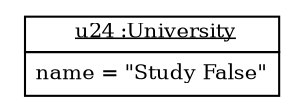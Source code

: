 graph ObjectDiagram {
   node [shape = none, fontsize = 10];
   edge [fontsize = 10];
   compound=true;

u24 [label=<<table border='0' cellborder='1' cellspacing='0'> <tr> <td href="../examples/org/sdmlib/examples/studyright/University.java"> <u>u24 :University</u></td></tr><tr><td><table border='0' cellborder='0' cellspacing='0'><tr><td align='left'>name = "Study False"</td></tr></table></td></tr></table>>];

}
